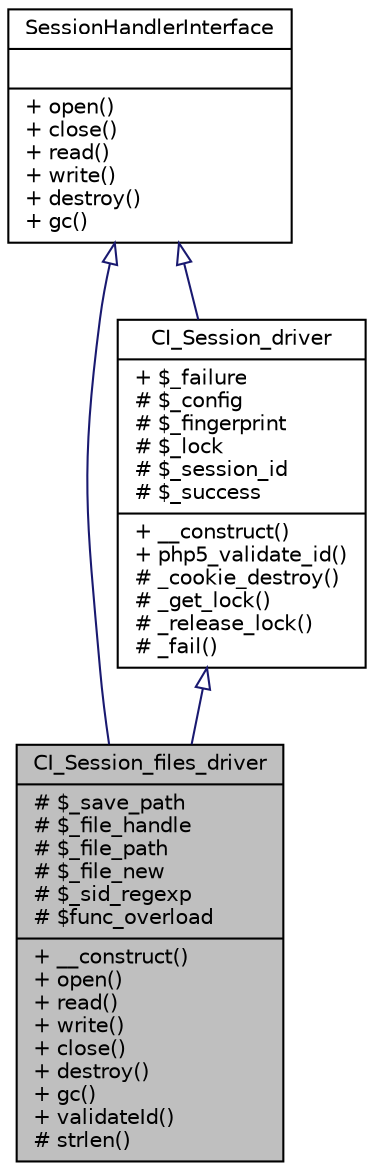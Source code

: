 digraph "CI_Session_files_driver"
{
 // LATEX_PDF_SIZE
  edge [fontname="Helvetica",fontsize="10",labelfontname="Helvetica",labelfontsize="10"];
  node [fontname="Helvetica",fontsize="10",shape=record];
  Node3 [label="{CI_Session_files_driver\n|# $_save_path\l# $_file_handle\l# $_file_path\l# $_file_new\l# $_sid_regexp\l# $func_overload\l|+ __construct()\l+ open()\l+ read()\l+ write()\l+ close()\l+ destroy()\l+ gc()\l+ validateId()\l# strlen()\l}",height=0.2,width=0.4,color="black", fillcolor="grey75", style="filled", fontcolor="black",tooltip=" "];
  Node4 -> Node3 [dir="back",color="midnightblue",fontsize="10",style="solid",arrowtail="onormal",fontname="Helvetica"];
  Node4 [label="{CI_Session_driver\n|+ $_failure\l# $_config\l# $_fingerprint\l# $_lock\l# $_session_id\l# $_success\l|+ __construct()\l+ php5_validate_id()\l# _cookie_destroy()\l# _get_lock()\l# _release_lock()\l# _fail()\l}",height=0.2,width=0.4,color="black", fillcolor="white", style="filled",URL="$class_c_i___session__driver.html",tooltip=" "];
  Node5 -> Node4 [dir="back",color="midnightblue",fontsize="10",style="solid",arrowtail="onormal",fontname="Helvetica"];
  Node5 [label="{SessionHandlerInterface\n||+ open()\l+ close()\l+ read()\l+ write()\l+ destroy()\l+ gc()\l}",height=0.2,width=0.4,color="black", fillcolor="white", style="filled",URL="$interface_session_handler_interface.html",tooltip=" "];
  Node5 -> Node3 [dir="back",color="midnightblue",fontsize="10",style="solid",arrowtail="onormal",fontname="Helvetica"];
}
